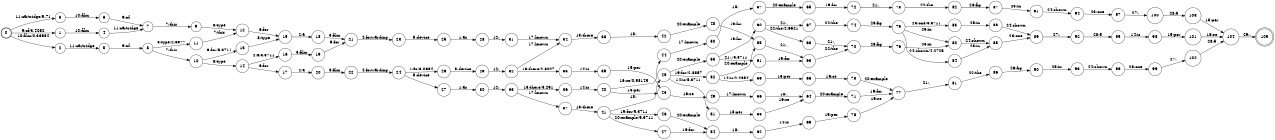 digraph FST {
rankdir = LR;
size = "8.5,11";
label = "";
center = 1;
orientation = Portrait;
ranksep = "0.4";
nodesep = "0.25";
0 [label = "0", shape = circle, style = bold, fontsize = 14]
	0 -> 1 [label = "9:of/3.4082", fontsize = 14];
	0 -> 2 [label = "10:film/0.33984", fontsize = 14];
	0 -> 3 [label = "11:cartridge/5.71", fontsize = 14];
1 [label = "1", shape = circle, style = solid, fontsize = 14]
	1 -> 4 [label = "10:film", fontsize = 14];
2 [label = "2", shape = circle, style = solid, fontsize = 14]
	2 -> 5 [label = "11:cartridge", fontsize = 14];
3 [label = "3", shape = circle, style = solid, fontsize = 14]
	3 -> 6 [label = "10:film", fontsize = 14];
4 [label = "4", shape = circle, style = solid, fontsize = 14]
	4 -> 7 [label = "11:cartridge", fontsize = 14];
5 [label = "5", shape = circle, style = solid, fontsize = 14]
	5 -> 8 [label = "9:of", fontsize = 14];
6 [label = "6", shape = circle, style = solid, fontsize = 14]
	6 -> 7 [label = "9:of", fontsize = 14];
7 [label = "7", shape = circle, style = solid, fontsize = 14]
	7 -> 9 [label = "7:this", fontsize = 14];
8 [label = "8", shape = circle, style = solid, fontsize = 14]
	8 -> 10 [label = "7:this", fontsize = 14];
	8 -> 11 [label = "8:type/2.5977", fontsize = 14];
9 [label = "9", shape = circle, style = solid, fontsize = 14]
	9 -> 12 [label = "8:type", fontsize = 14];
10 [label = "10", shape = circle, style = solid, fontsize = 14]
	10 -> 13 [label = "6:for/5.3711", fontsize = 14];
	10 -> 14 [label = "8:type", fontsize = 14];
11 [label = "11", shape = circle, style = solid, fontsize = 14]
	11 -> 12 [label = "7:this", fontsize = 14];
12 [label = "12", shape = circle, style = solid, fontsize = 14]
	12 -> 15 [label = "6:for", fontsize = 14];
13 [label = "13", shape = circle, style = solid, fontsize = 14]
	13 -> 15 [label = "8:type", fontsize = 14];
14 [label = "14", shape = circle, style = solid, fontsize = 14]
	14 -> 16 [label = "2:a/5.3711", fontsize = 14];
	14 -> 17 [label = "6:for", fontsize = 14];
15 [label = "15", shape = circle, style = solid, fontsize = 14]
	15 -> 18 [label = "2:a", fontsize = 14];
16 [label = "16", shape = circle, style = solid, fontsize = 14]
	16 -> 19 [label = "3:film", fontsize = 14];
17 [label = "17", shape = circle, style = solid, fontsize = 14]
	17 -> 20 [label = "2:a", fontsize = 14];
18 [label = "18", shape = circle, style = solid, fontsize = 14]
	18 -> 21 [label = "3:film", fontsize = 14];
19 [label = "19", shape = circle, style = solid, fontsize = 14]
	19 -> 21 [label = "6:for", fontsize = 14];
20 [label = "20", shape = circle, style = solid, fontsize = 14]
	20 -> 22 [label = "3:film", fontsize = 14];
21 [label = "21", shape = circle, style = solid, fontsize = 14]
	21 -> 23 [label = "4:forwarding", fontsize = 14];
22 [label = "22", shape = circle, style = solid, fontsize = 14]
	22 -> 24 [label = "4:forwarding", fontsize = 14];
23 [label = "23", shape = circle, style = solid, fontsize = 14]
	23 -> 25 [label = "5:device", fontsize = 14];
24 [label = "24", shape = circle, style = solid, fontsize = 14]
	24 -> 26 [label = "1:as/3.0684", fontsize = 14];
	24 -> 27 [label = "5:device", fontsize = 14];
25 [label = "25", shape = circle, style = solid, fontsize = 14]
	25 -> 28 [label = "1:as", fontsize = 14];
26 [label = "26", shape = circle, style = solid, fontsize = 14]
	26 -> 29 [label = "5:device", fontsize = 14];
27 [label = "27", shape = circle, style = solid, fontsize = 14]
	27 -> 30 [label = "1:as", fontsize = 14];
28 [label = "28", shape = circle, style = solid, fontsize = 14]
	28 -> 31 [label = "12:,", fontsize = 14];
29 [label = "29", shape = circle, style = solid, fontsize = 14]
	29 -> 32 [label = "12:,", fontsize = 14];
30 [label = "30", shape = circle, style = solid, fontsize = 14]
	30 -> 33 [label = "12:,", fontsize = 14];
31 [label = "31", shape = circle, style = solid, fontsize = 14]
	31 -> 34 [label = "17:known", fontsize = 14];
32 [label = "32", shape = circle, style = solid, fontsize = 14]
	32 -> 35 [label = "13:there/2.3027", fontsize = 14];
	32 -> 34 [label = "17:known", fontsize = 14];
33 [label = "33", shape = circle, style = solid, fontsize = 14]
	33 -> 36 [label = "13:there/3.291", fontsize = 14];
	33 -> 37 [label = "17:known", fontsize = 14];
34 [label = "34", shape = circle, style = solid, fontsize = 14]
	34 -> 38 [label = "13:there", fontsize = 14];
35 [label = "35", shape = circle, style = solid, fontsize = 14]
	35 -> 39 [label = "14:is", fontsize = 14];
36 [label = "36", shape = circle, style = solid, fontsize = 14]
	36 -> 40 [label = "14:is", fontsize = 14];
37 [label = "37", shape = circle, style = solid, fontsize = 14]
	37 -> 41 [label = "13:there", fontsize = 14];
38 [label = "38", shape = circle, style = solid, fontsize = 14]
	38 -> 42 [label = "18:,", fontsize = 14];
39 [label = "39", shape = circle, style = solid, fontsize = 14]
	39 -> 43 [label = "15:per", fontsize = 14];
40 [label = "40", shape = circle, style = solid, fontsize = 14]
	40 -> 43 [label = "15:per", fontsize = 14];
	40 -> 44 [label = "16:se/0.98145", fontsize = 14];
41 [label = "41", shape = circle, style = solid, fontsize = 14]
	41 -> 46 [label = "19:for/5.3711", fontsize = 14];
	41 -> 45 [label = "18:,", fontsize = 14];
	41 -> 47 [label = "20:example/5.3711", fontsize = 14];
42 [label = "42", shape = circle, style = solid, fontsize = 14]
	42 -> 48 [label = "20:example", fontsize = 14];
43 [label = "43", shape = circle, style = solid, fontsize = 14]
	43 -> 49 [label = "16:se", fontsize = 14];
44 [label = "44", shape = circle, style = solid, fontsize = 14]
	44 -> 50 [label = "17:known", fontsize = 14];
45 [label = "45", shape = circle, style = solid, fontsize = 14]
	45 -> 52 [label = "19:for/2.8857", fontsize = 14];
	45 -> 51 [label = "14:is/5.3711", fontsize = 14];
	45 -> 53 [label = "20:example", fontsize = 14];
46 [label = "46", shape = circle, style = solid, fontsize = 14]
	46 -> 54 [label = "20:example", fontsize = 14];
47 [label = "47", shape = circle, style = solid, fontsize = 14]
	47 -> 54 [label = "19:for", fontsize = 14];
48 [label = "48", shape = circle, style = solid, fontsize = 14]
	48 -> 55 [label = "19:for", fontsize = 14];
49 [label = "49", shape = circle, style = solid, fontsize = 14]
	49 -> 56 [label = "17:known", fontsize = 14];
50 [label = "50", shape = circle, style = solid, fontsize = 14]
	50 -> 57 [label = "18:,", fontsize = 14];
51 [label = "51", shape = circle, style = solid, fontsize = 14]
	51 -> 58 [label = "15:per", fontsize = 14];
52 [label = "52", shape = circle, style = solid, fontsize = 14]
	52 -> 59 [label = "14:is/2.4854", fontsize = 14];
	52 -> 55 [label = "20:example", fontsize = 14];
53 [label = "53", shape = circle, style = solid, fontsize = 14]
	53 -> 60 [label = "19:for", fontsize = 14];
	53 -> 61 [label = "21:,/5.3711", fontsize = 14];
54 [label = "54", shape = circle, style = solid, fontsize = 14]
	54 -> 62 [label = "18:,", fontsize = 14];
55 [label = "55", shape = circle, style = solid, fontsize = 14]
	55 -> 63 [label = "21:,", fontsize = 14];
56 [label = "56", shape = circle, style = solid, fontsize = 14]
	56 -> 64 [label = "18:,", fontsize = 14];
57 [label = "57", shape = circle, style = solid, fontsize = 14]
	57 -> 65 [label = "20:example", fontsize = 14];
58 [label = "58", shape = circle, style = solid, fontsize = 14]
	58 -> 64 [label = "16:se", fontsize = 14];
59 [label = "59", shape = circle, style = solid, fontsize = 14]
	59 -> 66 [label = "15:per", fontsize = 14];
60 [label = "60", shape = circle, style = solid, fontsize = 14]
	60 -> 67 [label = "21:,", fontsize = 14];
	60 -> 68 [label = "22:the/2.6621", fontsize = 14];
61 [label = "61", shape = circle, style = solid, fontsize = 14]
	61 -> 63 [label = "19:for", fontsize = 14];
62 [label = "62", shape = circle, style = solid, fontsize = 14]
	62 -> 69 [label = "14:is", fontsize = 14];
63 [label = "63", shape = circle, style = solid, fontsize = 14]
	63 -> 70 [label = "22:the", fontsize = 14];
64 [label = "64", shape = circle, style = solid, fontsize = 14]
	64 -> 71 [label = "20:example", fontsize = 14];
65 [label = "65", shape = circle, style = solid, fontsize = 14]
	65 -> 72 [label = "19:for", fontsize = 14];
66 [label = "66", shape = circle, style = solid, fontsize = 14]
	66 -> 73 [label = "16:se", fontsize = 14];
67 [label = "67", shape = circle, style = solid, fontsize = 14]
	67 -> 74 [label = "22:the", fontsize = 14];
68 [label = "68", shape = circle, style = solid, fontsize = 14]
	68 -> 70 [label = "21:,", fontsize = 14];
69 [label = "69", shape = circle, style = solid, fontsize = 14]
	69 -> 75 [label = "15:per", fontsize = 14];
70 [label = "70", shape = circle, style = solid, fontsize = 14]
	70 -> 76 [label = "26:fig", fontsize = 14];
71 [label = "71", shape = circle, style = solid, fontsize = 14]
	71 -> 77 [label = "19:for", fontsize = 14];
72 [label = "72", shape = circle, style = solid, fontsize = 14]
	72 -> 78 [label = "21:,", fontsize = 14];
73 [label = "73", shape = circle, style = solid, fontsize = 14]
	73 -> 77 [label = "20:example", fontsize = 14];
74 [label = "74", shape = circle, style = solid, fontsize = 14]
	74 -> 79 [label = "26:fig", fontsize = 14];
75 [label = "75", shape = circle, style = solid, fontsize = 14]
	75 -> 77 [label = "16:se", fontsize = 14];
76 [label = "76", shape = circle, style = solid, fontsize = 14]
	76 -> 80 [label = "25:in", fontsize = 14];
77 [label = "77", shape = circle, style = solid, fontsize = 14]
	77 -> 81 [label = "21:,", fontsize = 14];
78 [label = "78", shape = circle, style = solid, fontsize = 14]
	78 -> 82 [label = "22:the", fontsize = 14];
79 [label = "79", shape = circle, style = solid, fontsize = 14]
	79 -> 83 [label = "23:one/5.3711", fontsize = 14];
	79 -> 84 [label = "24:shown/4.2725", fontsize = 14];
	79 -> 80 [label = "25:in", fontsize = 14];
80 [label = "80", shape = circle, style = solid, fontsize = 14]
	80 -> 85 [label = "24:shown", fontsize = 14];
81 [label = "81", shape = circle, style = solid, fontsize = 14]
	81 -> 86 [label = "22:the", fontsize = 14];
82 [label = "82", shape = circle, style = solid, fontsize = 14]
	82 -> 87 [label = "26:fig", fontsize = 14];
83 [label = "83", shape = circle, style = solid, fontsize = 14]
	83 -> 88 [label = "25:in", fontsize = 14];
84 [label = "84", shape = circle, style = solid, fontsize = 14]
	84 -> 85 [label = "25:in", fontsize = 14];
85 [label = "85", shape = circle, style = solid, fontsize = 14]
	85 -> 89 [label = "23:one", fontsize = 14];
86 [label = "86", shape = circle, style = solid, fontsize = 14]
	86 -> 90 [label = "26:fig", fontsize = 14];
87 [label = "87", shape = circle, style = solid, fontsize = 14]
	87 -> 91 [label = "25:in", fontsize = 14];
88 [label = "88", shape = circle, style = solid, fontsize = 14]
	88 -> 89 [label = "24:shown", fontsize = 14];
89 [label = "89", shape = circle, style = solid, fontsize = 14]
	89 -> 92 [label = "27:.", fontsize = 14];
90 [label = "90", shape = circle, style = solid, fontsize = 14]
	90 -> 93 [label = "25:in", fontsize = 14];
91 [label = "91", shape = circle, style = solid, fontsize = 14]
	91 -> 94 [label = "24:shown", fontsize = 14];
92 [label = "92", shape = circle, style = solid, fontsize = 14]
	92 -> 95 [label = "28:5", fontsize = 14];
93 [label = "93", shape = circle, style = solid, fontsize = 14]
	93 -> 96 [label = "24:shown", fontsize = 14];
94 [label = "94", shape = circle, style = solid, fontsize = 14]
	94 -> 97 [label = "23:one", fontsize = 14];
95 [label = "95", shape = circle, style = solid, fontsize = 14]
	95 -> 98 [label = "14:is", fontsize = 14];
96 [label = "96", shape = circle, style = solid, fontsize = 14]
	96 -> 99 [label = "23:one", fontsize = 14];
97 [label = "97", shape = circle, style = solid, fontsize = 14]
	97 -> 100 [label = "27:.", fontsize = 14];
98 [label = "98", shape = circle, style = solid, fontsize = 14]
	98 -> 101 [label = "15:per", fontsize = 14];
99 [label = "99", shape = circle, style = solid, fontsize = 14]
	99 -> 102 [label = "27:.", fontsize = 14];
100 [label = "100", shape = circle, style = solid, fontsize = 14]
	100 -> 103 [label = "28:5", fontsize = 14];
101 [label = "101", shape = circle, style = solid, fontsize = 14]
	101 -> 104 [label = "16:se", fontsize = 14];
102 [label = "102", shape = circle, style = solid, fontsize = 14]
	102 -> 104 [label = "28:5", fontsize = 14];
103 [label = "103", shape = circle, style = solid, fontsize = 14]
	103 -> 104 [label = "15:per", fontsize = 14];
104 [label = "104", shape = circle, style = solid, fontsize = 14]
	104 -> 105 [label = "29:.", fontsize = 14];
105 [label = "105", shape = doublecircle, style = solid, fontsize = 14]
}
